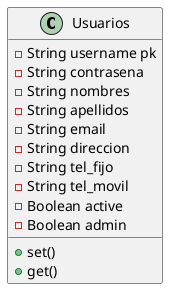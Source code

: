 @startuml

class Usuarios{
    - String username pk
    - String contrasena
    - String nombres
    - String apellidos
    - String email
    - String direccion
    - String tel_fijo
    - String tel_movil
    - Boolean active
    - Boolean admin
    +set()
    +get()

}

@enduml
